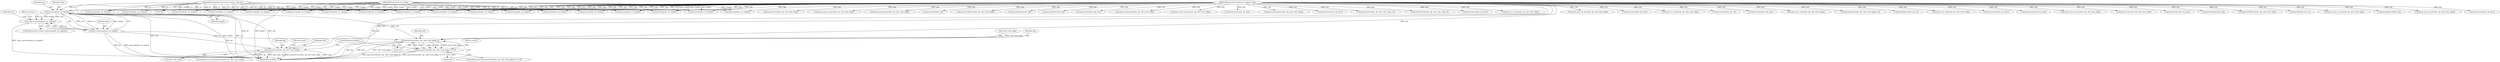 digraph "0_tcpdump_19d25dd8781620cd41bf178a5e2e27fc1cf242d0@pointer" {
"1000168" [label="(Call,parserep(ndo, rp, length))"];
"1000101" [label="(MethodParameterIn,netdissect_options *ndo)"];
"1000102" [label="(MethodParameterIn,const struct sunrpc_msg *rp)"];
"1000105" [label="(MethodParameterIn,int length)"];
"1000165" [label="(Call,!(dp = parserep(ndo, rp, length)))"];
"1000166" [label="(Call,dp = parserep(ndo, rp, length))"];
"1000177" [label="(Call,parsewccres(ndo, dp, ndo->ndo_vflag))"];
"1000188" [label="(Call,parseattrstat(ndo, dp, !ndo->ndo_qflag, 0))"];
"1000187" [label="(Call,parseattrstat(ndo, dp, !ndo->ndo_qflag, 0) != 0)"];
"1000781" [label="(Call,parse_post_op_attr(ndo, dp, ndo->ndo_vflag))"];
"1000666" [label="(Call,parsestatus(ndo, dp, &er))"];
"1000195" [label="(Literal,0)"];
"1000204" [label="(Call,parserep(ndo, rp, length))"];
"1000869" [label="(Call,parserep(ndo, rp, length))"];
"1000172" [label="(Return,return;)"];
"1000710" [label="(Call,parse_wcc_data(ndo, dp, ndo->ndo_vflag))"];
"1000178" [label="(Identifier,ndo)"];
"1000105" [label="(MethodParameterIn,int length)"];
"1000879" [label="(Call,parsestatfs(ndo, dp, v3))"];
"1000180" [label="(Call,ndo->ndo_vflag)"];
"1000196" [label="(Literal,0)"];
"1000737" [label="(Call,parsestatus(ndo, dp, &er))"];
"1000176" [label="(ControlStructure,if (parsewccres(ndo, dp, ndo->ndo_vflag)))"];
"1000101" [label="(MethodParameterIn,netdissect_options *ndo)"];
"1000198" [label="(ControlStructure,break;)"];
"1000624" [label="(Call,parserep(ndo, rp, length))"];
"1000482" [label="(Call,parse_wcc_data(ndo, dp, ndo->ndo_vflag))"];
"1000188" [label="(Call,parseattrstat(ndo, dp, !ndo->ndo_qflag, 0))"];
"1000152" [label="(Call,parseattrstat(ndo, dp, !ndo->ndo_qflag, v3))"];
"1000367" [label="(Call,parselinkres(ndo, dp, v3))"];
"1000165" [label="(Call,!(dp = parserep(ndo, rp, length)))"];
"1000796" [label="(Call,parse_wcc_data(ndo, dp, ndo->ndo_vflag))"];
"1000216" [label="(Call,parsestatus(ndo, dp, &er))"];
"1000808" [label="(Call,parsestatus(ndo, dp, &er))"];
"1000177" [label="(Call,parsewccres(ndo, dp, ndo->ndo_vflag))"];
"1000168" [label="(Call,parserep(ndo, rp, length))"];
"1000401" [label="(Call,parse_post_op_attr(ndo, dp, ndo->ndo_vflag))"];
"1000357" [label="(Call,parserep(ndo, rp, length))"];
"1000655" [label="(Call,parsewccres(ndo, dp, ndo->ndo_vflag))"];
"1000472" [label="(Call,parsestatus(ndo, dp, &er))"];
"1000578" [label="(Call,parsediropres(ndo, dp))"];
"1000858" [label="(Call,parsev3rddirres(ndo, dp, ndo->ndo_vflag))"];
"1000250" [label="(Call,parsefh(ndo, dp, v3))"];
"1000328" [label="(Call,parse_post_op_attr(ndo, dp, ndo->ndo_vflag))"];
"1000191" [label="(Call,!ndo->ndo_qflag)"];
"1000908" [label="(Call,parserep(ndo, rp, length))"];
"1000918" [label="(Call,parsepathconf(ndo, dp))"];
"1000277" [label="(Call,parse_post_op_attr(ndo, dp, ndo->ndo_vflag))"];
"1000611" [label="(Call,parsestatus(ndo, dp, &er))"];
"1000889" [label="(Call,parserep(ndo, rp, length))"];
"1000187" [label="(Call,parseattrstat(ndo, dp, !ndo->ndo_qflag, 0) != 0)"];
"1000937" [label="(Call,parsewccres(ndo, dp, ndo->ndo_vflag))"];
"1000164" [label="(ControlStructure,if (!(dp = parserep(ndo, rp, length))))"];
"1000171" [label="(Identifier,length)"];
"1000238" [label="(Call,parse_post_op_attr(ndo, dp, ndo->ndo_vflag))"];
"1000197" [label="(Return,return;)"];
"1000750" [label="(Call,parserep(ndo, rp, length))"];
"1000166" [label="(Call,dp = parserep(ndo, rp, length))"];
"1000852" [label="(Call,parserep(ndo, rp, length))"];
"1000631" [label="(Call,parsecreateopres(ndo, dp, ndo->ndo_vflag))"];
"1000958" [label="(MethodReturn,RET)"];
"1000170" [label="(Identifier,rp)"];
"1000186" [label="(ControlStructure,if (parseattrstat(ndo, dp, !ndo->ndo_qflag, 0) != 0))"];
"1000190" [label="(Identifier,dp)"];
"1000379" [label="(Call,parserep(ndo, rp, length))"];
"1000899" [label="(Call,parsefsinfo(ndo, dp))"];
"1000301" [label="(Call,parserep(ndo, rp, length))"];
"1000646" [label="(Call,parserep(ndo, rp, length))"];
"1000830" [label="(Call,parsev3rddirres(ndo, dp, ndo->ndo_vflag))"];
"1000556" [label="(Call,parserep(ndo, rp, length))"];
"1000179" [label="(Identifier,dp)"];
"1000183" [label="(Return,return;)"];
"1000290" [label="(Call,parsediropres(ndo, dp))"];
"1000589" [label="(Call,parserep(ndo, rp, length))"];
"1000841" [label="(Call,parserddires(ndo, dp))"];
"1000310" [label="(Call,parsestatus(ndo, dp, &er))"];
"1000566" [label="(Call,parsecreateopres(ndo, dp, ndo->ndo_vflag))"];
"1000169" [label="(Identifier,ndo)"];
"1000259" [label="(Call,parse_post_op_attr(ndo, dp, ndo->ndo_vflag))"];
"1000102" [label="(MethodParameterIn,const struct sunrpc_msg *rp)"];
"1000391" [label="(Call,parsestatus(ndo, dp, &er))"];
"1000174" [label="(Identifier,v3)"];
"1000927" [label="(Call,parserep(ndo, rp, length))"];
"1000679" [label="(Call,parserep(ndo, rp, length))"];
"1000599" [label="(Call,parsecreateopres(ndo, dp, ndo->ndo_vflag))"];
"1000691" [label="(Call,parsestatus(ndo, dp, &er))"];
"1000142" [label="(Call,parserep(ndo, rp, length))"];
"1000540" [label="(Call,parseattrstat(ndo, dp, ndo->ndo_vflag, v3))"];
"1000460" [label="(Call,parserep(ndo, rp, length))"];
"1000445" [label="(Call,parseattrstat(ndo, dp, ndo->ndo_vflag, 0))"];
"1000762" [label="(Call,parsestatus(ndo, dp, &er))"];
"1000821" [label="(Call,parserep(ndo, rp, length))"];
"1000189" [label="(Identifier,ndo)"];
"1000167" [label="(Identifier,dp)"];
"1000725" [label="(Call,parse_wcc_data(ndo, dp, ndo->ndo_vflag))"];
"1000168" -> "1000166"  [label="AST: "];
"1000168" -> "1000171"  [label="CFG: "];
"1000169" -> "1000168"  [label="AST: "];
"1000170" -> "1000168"  [label="AST: "];
"1000171" -> "1000168"  [label="AST: "];
"1000166" -> "1000168"  [label="CFG: "];
"1000168" -> "1000958"  [label="DDG: ndo"];
"1000168" -> "1000958"  [label="DDG: length"];
"1000168" -> "1000958"  [label="DDG: rp"];
"1000168" -> "1000165"  [label="DDG: ndo"];
"1000168" -> "1000165"  [label="DDG: rp"];
"1000168" -> "1000165"  [label="DDG: length"];
"1000168" -> "1000166"  [label="DDG: ndo"];
"1000168" -> "1000166"  [label="DDG: rp"];
"1000168" -> "1000166"  [label="DDG: length"];
"1000101" -> "1000168"  [label="DDG: ndo"];
"1000102" -> "1000168"  [label="DDG: rp"];
"1000105" -> "1000168"  [label="DDG: length"];
"1000168" -> "1000177"  [label="DDG: ndo"];
"1000168" -> "1000188"  [label="DDG: ndo"];
"1000101" -> "1000100"  [label="AST: "];
"1000101" -> "1000958"  [label="DDG: ndo"];
"1000101" -> "1000142"  [label="DDG: ndo"];
"1000101" -> "1000152"  [label="DDG: ndo"];
"1000101" -> "1000177"  [label="DDG: ndo"];
"1000101" -> "1000188"  [label="DDG: ndo"];
"1000101" -> "1000204"  [label="DDG: ndo"];
"1000101" -> "1000216"  [label="DDG: ndo"];
"1000101" -> "1000238"  [label="DDG: ndo"];
"1000101" -> "1000250"  [label="DDG: ndo"];
"1000101" -> "1000259"  [label="DDG: ndo"];
"1000101" -> "1000277"  [label="DDG: ndo"];
"1000101" -> "1000290"  [label="DDG: ndo"];
"1000101" -> "1000301"  [label="DDG: ndo"];
"1000101" -> "1000310"  [label="DDG: ndo"];
"1000101" -> "1000328"  [label="DDG: ndo"];
"1000101" -> "1000357"  [label="DDG: ndo"];
"1000101" -> "1000367"  [label="DDG: ndo"];
"1000101" -> "1000379"  [label="DDG: ndo"];
"1000101" -> "1000391"  [label="DDG: ndo"];
"1000101" -> "1000401"  [label="DDG: ndo"];
"1000101" -> "1000445"  [label="DDG: ndo"];
"1000101" -> "1000460"  [label="DDG: ndo"];
"1000101" -> "1000472"  [label="DDG: ndo"];
"1000101" -> "1000482"  [label="DDG: ndo"];
"1000101" -> "1000540"  [label="DDG: ndo"];
"1000101" -> "1000556"  [label="DDG: ndo"];
"1000101" -> "1000566"  [label="DDG: ndo"];
"1000101" -> "1000578"  [label="DDG: ndo"];
"1000101" -> "1000589"  [label="DDG: ndo"];
"1000101" -> "1000599"  [label="DDG: ndo"];
"1000101" -> "1000611"  [label="DDG: ndo"];
"1000101" -> "1000624"  [label="DDG: ndo"];
"1000101" -> "1000631"  [label="DDG: ndo"];
"1000101" -> "1000646"  [label="DDG: ndo"];
"1000101" -> "1000655"  [label="DDG: ndo"];
"1000101" -> "1000666"  [label="DDG: ndo"];
"1000101" -> "1000679"  [label="DDG: ndo"];
"1000101" -> "1000691"  [label="DDG: ndo"];
"1000101" -> "1000710"  [label="DDG: ndo"];
"1000101" -> "1000725"  [label="DDG: ndo"];
"1000101" -> "1000737"  [label="DDG: ndo"];
"1000101" -> "1000750"  [label="DDG: ndo"];
"1000101" -> "1000762"  [label="DDG: ndo"];
"1000101" -> "1000781"  [label="DDG: ndo"];
"1000101" -> "1000796"  [label="DDG: ndo"];
"1000101" -> "1000808"  [label="DDG: ndo"];
"1000101" -> "1000821"  [label="DDG: ndo"];
"1000101" -> "1000830"  [label="DDG: ndo"];
"1000101" -> "1000841"  [label="DDG: ndo"];
"1000101" -> "1000852"  [label="DDG: ndo"];
"1000101" -> "1000858"  [label="DDG: ndo"];
"1000101" -> "1000869"  [label="DDG: ndo"];
"1000101" -> "1000879"  [label="DDG: ndo"];
"1000101" -> "1000889"  [label="DDG: ndo"];
"1000101" -> "1000899"  [label="DDG: ndo"];
"1000101" -> "1000908"  [label="DDG: ndo"];
"1000101" -> "1000918"  [label="DDG: ndo"];
"1000101" -> "1000927"  [label="DDG: ndo"];
"1000101" -> "1000937"  [label="DDG: ndo"];
"1000102" -> "1000100"  [label="AST: "];
"1000102" -> "1000958"  [label="DDG: rp"];
"1000102" -> "1000142"  [label="DDG: rp"];
"1000102" -> "1000204"  [label="DDG: rp"];
"1000102" -> "1000301"  [label="DDG: rp"];
"1000102" -> "1000357"  [label="DDG: rp"];
"1000102" -> "1000379"  [label="DDG: rp"];
"1000102" -> "1000460"  [label="DDG: rp"];
"1000102" -> "1000556"  [label="DDG: rp"];
"1000102" -> "1000589"  [label="DDG: rp"];
"1000102" -> "1000624"  [label="DDG: rp"];
"1000102" -> "1000646"  [label="DDG: rp"];
"1000102" -> "1000679"  [label="DDG: rp"];
"1000102" -> "1000750"  [label="DDG: rp"];
"1000102" -> "1000821"  [label="DDG: rp"];
"1000102" -> "1000852"  [label="DDG: rp"];
"1000102" -> "1000869"  [label="DDG: rp"];
"1000102" -> "1000889"  [label="DDG: rp"];
"1000102" -> "1000908"  [label="DDG: rp"];
"1000102" -> "1000927"  [label="DDG: rp"];
"1000105" -> "1000100"  [label="AST: "];
"1000105" -> "1000958"  [label="DDG: length"];
"1000105" -> "1000142"  [label="DDG: length"];
"1000105" -> "1000204"  [label="DDG: length"];
"1000105" -> "1000301"  [label="DDG: length"];
"1000105" -> "1000357"  [label="DDG: length"];
"1000105" -> "1000379"  [label="DDG: length"];
"1000105" -> "1000460"  [label="DDG: length"];
"1000105" -> "1000556"  [label="DDG: length"];
"1000105" -> "1000589"  [label="DDG: length"];
"1000105" -> "1000624"  [label="DDG: length"];
"1000105" -> "1000646"  [label="DDG: length"];
"1000105" -> "1000679"  [label="DDG: length"];
"1000105" -> "1000750"  [label="DDG: length"];
"1000105" -> "1000821"  [label="DDG: length"];
"1000105" -> "1000852"  [label="DDG: length"];
"1000105" -> "1000869"  [label="DDG: length"];
"1000105" -> "1000889"  [label="DDG: length"];
"1000105" -> "1000908"  [label="DDG: length"];
"1000105" -> "1000927"  [label="DDG: length"];
"1000165" -> "1000164"  [label="AST: "];
"1000165" -> "1000166"  [label="CFG: "];
"1000166" -> "1000165"  [label="AST: "];
"1000172" -> "1000165"  [label="CFG: "];
"1000174" -> "1000165"  [label="CFG: "];
"1000165" -> "1000958"  [label="DDG: !(dp = parserep(ndo, rp, length))"];
"1000166" -> "1000165"  [label="DDG: dp"];
"1000167" -> "1000166"  [label="AST: "];
"1000166" -> "1000958"  [label="DDG: parserep(ndo, rp, length)"];
"1000166" -> "1000958"  [label="DDG: dp"];
"1000166" -> "1000177"  [label="DDG: dp"];
"1000166" -> "1000188"  [label="DDG: dp"];
"1000177" -> "1000176"  [label="AST: "];
"1000177" -> "1000180"  [label="CFG: "];
"1000178" -> "1000177"  [label="AST: "];
"1000179" -> "1000177"  [label="AST: "];
"1000180" -> "1000177"  [label="AST: "];
"1000183" -> "1000177"  [label="CFG: "];
"1000198" -> "1000177"  [label="CFG: "];
"1000177" -> "1000958"  [label="DDG: ndo"];
"1000177" -> "1000958"  [label="DDG: dp"];
"1000177" -> "1000958"  [label="DDG: ndo->ndo_vflag"];
"1000177" -> "1000958"  [label="DDG: parsewccres(ndo, dp, ndo->ndo_vflag)"];
"1000188" -> "1000187"  [label="AST: "];
"1000188" -> "1000195"  [label="CFG: "];
"1000189" -> "1000188"  [label="AST: "];
"1000190" -> "1000188"  [label="AST: "];
"1000191" -> "1000188"  [label="AST: "];
"1000195" -> "1000188"  [label="AST: "];
"1000196" -> "1000188"  [label="CFG: "];
"1000188" -> "1000958"  [label="DDG: dp"];
"1000188" -> "1000958"  [label="DDG: ndo"];
"1000188" -> "1000958"  [label="DDG: !ndo->ndo_qflag"];
"1000188" -> "1000187"  [label="DDG: ndo"];
"1000188" -> "1000187"  [label="DDG: dp"];
"1000188" -> "1000187"  [label="DDG: !ndo->ndo_qflag"];
"1000188" -> "1000187"  [label="DDG: 0"];
"1000191" -> "1000188"  [label="DDG: ndo->ndo_qflag"];
"1000187" -> "1000186"  [label="AST: "];
"1000187" -> "1000196"  [label="CFG: "];
"1000196" -> "1000187"  [label="AST: "];
"1000197" -> "1000187"  [label="CFG: "];
"1000198" -> "1000187"  [label="CFG: "];
"1000187" -> "1000958"  [label="DDG: parseattrstat(ndo, dp, !ndo->ndo_qflag, 0)"];
"1000187" -> "1000958"  [label="DDG: parseattrstat(ndo, dp, !ndo->ndo_qflag, 0) != 0"];
}
